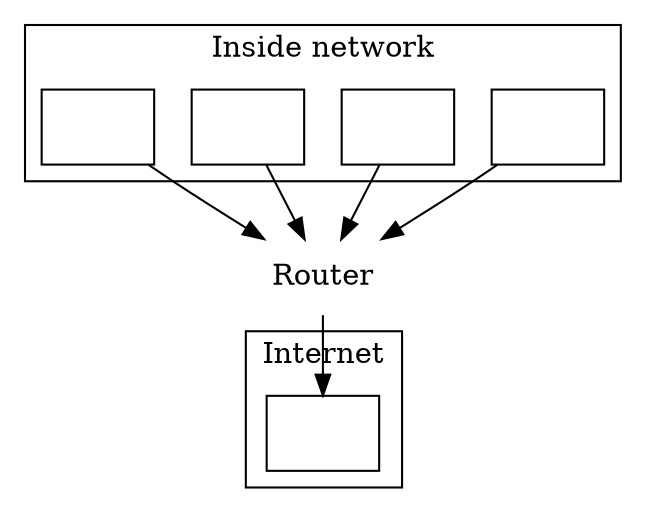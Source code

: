 /* Generated by GvGen v.0.9 (http://software.inl.fr/trac/wiki/GvGen) */

digraph G {
overlap="scale";
labelfloat="true";
splines="true";
   subgraph cluster1 {
   label="Inside network";
      node6 [shapefile="hurd.png",label=""];
      node5 [shapefile="linux.png",label=""];
      node4 [shapefile="wingdows.png",label=""];
      node3 [shapefile="wingdows.png",label=""];
   }
   subgraph cluster2 {
   label="Internet";
      node7 [shapefile="sun.png",label=""];
   }
   node8 [shapefile="router.png",color="white",label="Router"];
node6->node8;
node5->node8;
node4->node8;
node3->node8;
node8->node7;
}
